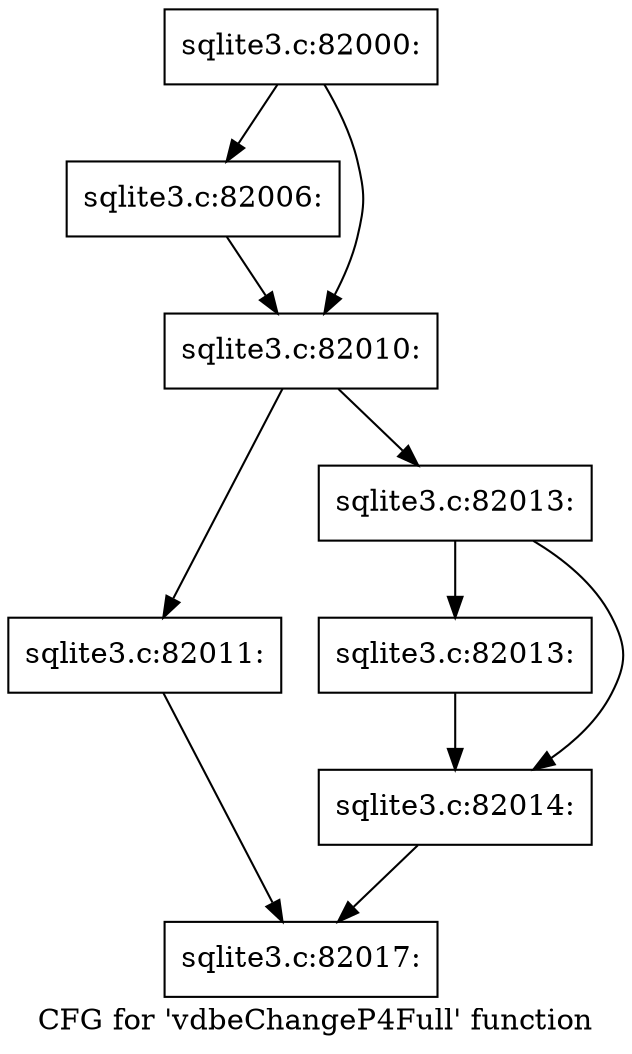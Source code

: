 digraph "CFG for 'vdbeChangeP4Full' function" {
	label="CFG for 'vdbeChangeP4Full' function";

	Node0x55c0f85fe210 [shape=record,label="{sqlite3.c:82000:}"];
	Node0x55c0f85fe210 -> Node0x55c0f8604fb0;
	Node0x55c0f85fe210 -> Node0x55c0f8605000;
	Node0x55c0f8604fb0 [shape=record,label="{sqlite3.c:82006:}"];
	Node0x55c0f8604fb0 -> Node0x55c0f8605000;
	Node0x55c0f8605000 [shape=record,label="{sqlite3.c:82010:}"];
	Node0x55c0f8605000 -> Node0x55c0f8606280;
	Node0x55c0f8605000 -> Node0x55c0f8606320;
	Node0x55c0f8606280 [shape=record,label="{sqlite3.c:82011:}"];
	Node0x55c0f8606280 -> Node0x55c0f86062d0;
	Node0x55c0f8606320 [shape=record,label="{sqlite3.c:82013:}"];
	Node0x55c0f8606320 -> Node0x55c0f86070b0;
	Node0x55c0f8606320 -> Node0x55c0f8607100;
	Node0x55c0f86070b0 [shape=record,label="{sqlite3.c:82013:}"];
	Node0x55c0f86070b0 -> Node0x55c0f8607100;
	Node0x55c0f8607100 [shape=record,label="{sqlite3.c:82014:}"];
	Node0x55c0f8607100 -> Node0x55c0f86062d0;
	Node0x55c0f86062d0 [shape=record,label="{sqlite3.c:82017:}"];
}
